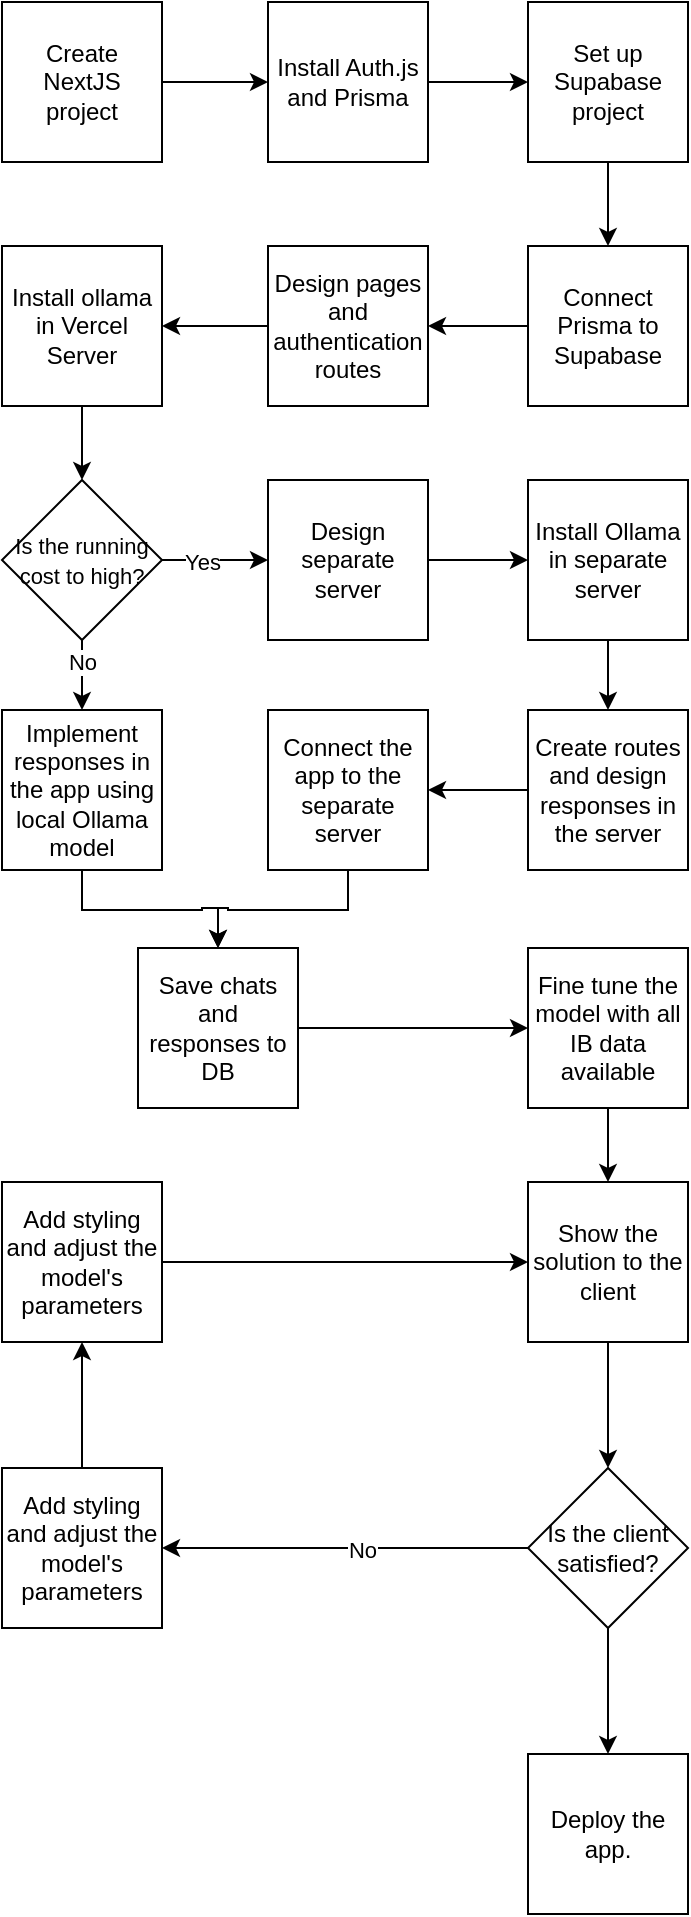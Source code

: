 <mxfile version="24.6.4" type="github">
  <diagram name="Página-1" id="_s6eomrWAcgXqnaa6Lry">
    <mxGraphModel dx="1337" dy="814" grid="1" gridSize="13" guides="1" tooltips="1" connect="1" arrows="1" fold="1" page="0" pageScale="1" pageWidth="827" pageHeight="1169" math="0" shadow="0">
      <root>
        <mxCell id="0" />
        <mxCell id="1" parent="0" />
        <mxCell id="aYcc1scDN941HToaDw6G-2" style="edgeStyle=orthogonalEdgeStyle;rounded=0;orthogonalLoop=1;jettySize=auto;html=1;" edge="1" parent="1" source="aYcc1scDN941HToaDw6G-1" target="aYcc1scDN941HToaDw6G-4">
          <mxGeometry relative="1" as="geometry">
            <mxPoint x="414" y="260" as="targetPoint" />
          </mxGeometry>
        </mxCell>
        <mxCell id="aYcc1scDN941HToaDw6G-1" value="Create NextJS project" style="whiteSpace=wrap;html=1;aspect=fixed;" vertex="1" parent="1">
          <mxGeometry x="374" y="60" width="80" height="80" as="geometry" />
        </mxCell>
        <mxCell id="aYcc1scDN941HToaDw6G-6" value="" style="edgeStyle=orthogonalEdgeStyle;rounded=0;orthogonalLoop=1;jettySize=auto;html=1;" edge="1" parent="1" source="aYcc1scDN941HToaDw6G-4" target="aYcc1scDN941HToaDw6G-5">
          <mxGeometry relative="1" as="geometry" />
        </mxCell>
        <mxCell id="aYcc1scDN941HToaDw6G-4" value="Install Auth.js and Prisma" style="whiteSpace=wrap;html=1;aspect=fixed;" vertex="1" parent="1">
          <mxGeometry x="507" y="60" width="80" height="80" as="geometry" />
        </mxCell>
        <mxCell id="aYcc1scDN941HToaDw6G-8" value="" style="edgeStyle=orthogonalEdgeStyle;rounded=0;orthogonalLoop=1;jettySize=auto;html=1;" edge="1" parent="1" source="aYcc1scDN941HToaDw6G-5" target="aYcc1scDN941HToaDw6G-7">
          <mxGeometry relative="1" as="geometry" />
        </mxCell>
        <mxCell id="aYcc1scDN941HToaDw6G-5" value="Set up Supabase project" style="whiteSpace=wrap;html=1;aspect=fixed;" vertex="1" parent="1">
          <mxGeometry x="637" y="60" width="80" height="80" as="geometry" />
        </mxCell>
        <mxCell id="aYcc1scDN941HToaDw6G-10" value="" style="edgeStyle=orthogonalEdgeStyle;rounded=0;orthogonalLoop=1;jettySize=auto;html=1;" edge="1" parent="1" source="aYcc1scDN941HToaDw6G-7" target="aYcc1scDN941HToaDw6G-9">
          <mxGeometry relative="1" as="geometry" />
        </mxCell>
        <mxCell id="aYcc1scDN941HToaDw6G-7" value="Connect Prisma to Supabase" style="whiteSpace=wrap;html=1;aspect=fixed;" vertex="1" parent="1">
          <mxGeometry x="637" y="182" width="80" height="80" as="geometry" />
        </mxCell>
        <mxCell id="aYcc1scDN941HToaDw6G-12" value="" style="edgeStyle=orthogonalEdgeStyle;rounded=0;orthogonalLoop=1;jettySize=auto;html=1;" edge="1" parent="1" source="aYcc1scDN941HToaDw6G-9" target="aYcc1scDN941HToaDw6G-11">
          <mxGeometry relative="1" as="geometry" />
        </mxCell>
        <mxCell id="aYcc1scDN941HToaDw6G-9" value="Design pages and authentication routes" style="whiteSpace=wrap;html=1;aspect=fixed;" vertex="1" parent="1">
          <mxGeometry x="507" y="182" width="80" height="80" as="geometry" />
        </mxCell>
        <mxCell id="aYcc1scDN941HToaDw6G-14" value="" style="edgeStyle=orthogonalEdgeStyle;rounded=0;orthogonalLoop=1;jettySize=auto;html=1;" edge="1" parent="1" source="aYcc1scDN941HToaDw6G-11" target="aYcc1scDN941HToaDw6G-13">
          <mxGeometry relative="1" as="geometry" />
        </mxCell>
        <mxCell id="aYcc1scDN941HToaDw6G-11" value="Install ollama in Vercel Server" style="whiteSpace=wrap;html=1;aspect=fixed;" vertex="1" parent="1">
          <mxGeometry x="374" y="182" width="80" height="80" as="geometry" />
        </mxCell>
        <mxCell id="aYcc1scDN941HToaDw6G-21" style="edgeStyle=orthogonalEdgeStyle;rounded=0;orthogonalLoop=1;jettySize=auto;html=1;entryX=0.5;entryY=0;entryDx=0;entryDy=0;" edge="1" parent="1" source="aYcc1scDN941HToaDw6G-13" target="aYcc1scDN941HToaDw6G-20">
          <mxGeometry relative="1" as="geometry" />
        </mxCell>
        <mxCell id="aYcc1scDN941HToaDw6G-22" value="No" style="edgeLabel;html=1;align=center;verticalAlign=middle;resizable=0;points=[];" vertex="1" connectable="0" parent="aYcc1scDN941HToaDw6G-21">
          <mxGeometry x="-0.503" relative="1" as="geometry">
            <mxPoint as="offset" />
          </mxGeometry>
        </mxCell>
        <mxCell id="aYcc1scDN941HToaDw6G-24" style="edgeStyle=orthogonalEdgeStyle;rounded=0;orthogonalLoop=1;jettySize=auto;html=1;exitX=1;exitY=0.5;exitDx=0;exitDy=0;" edge="1" parent="1" source="aYcc1scDN941HToaDw6G-13" target="aYcc1scDN941HToaDw6G-23">
          <mxGeometry relative="1" as="geometry" />
        </mxCell>
        <mxCell id="aYcc1scDN941HToaDw6G-25" value="Yes" style="edgeLabel;html=1;align=center;verticalAlign=middle;resizable=0;points=[];" vertex="1" connectable="0" parent="aYcc1scDN941HToaDw6G-24">
          <mxGeometry x="-0.237" y="-1" relative="1" as="geometry">
            <mxPoint as="offset" />
          </mxGeometry>
        </mxCell>
        <mxCell id="aYcc1scDN941HToaDw6G-13" value="&lt;font style=&quot;font-size: 11px;&quot;&gt;Is the running cost to high?&lt;/font&gt;" style="rhombus;whiteSpace=wrap;html=1;" vertex="1" parent="1">
          <mxGeometry x="374" y="299" width="80" height="80" as="geometry" />
        </mxCell>
        <mxCell id="aYcc1scDN941HToaDw6G-34" value="" style="edgeStyle=orthogonalEdgeStyle;rounded=0;orthogonalLoop=1;jettySize=auto;html=1;" edge="1" parent="1" source="aYcc1scDN941HToaDw6G-20" target="aYcc1scDN941HToaDw6G-33">
          <mxGeometry relative="1" as="geometry" />
        </mxCell>
        <mxCell id="aYcc1scDN941HToaDw6G-20" value="Implement responses in the app using local Ollama model" style="whiteSpace=wrap;html=1;aspect=fixed;" vertex="1" parent="1">
          <mxGeometry x="374" y="414" width="80" height="80" as="geometry" />
        </mxCell>
        <mxCell id="aYcc1scDN941HToaDw6G-27" value="" style="edgeStyle=orthogonalEdgeStyle;rounded=0;orthogonalLoop=1;jettySize=auto;html=1;" edge="1" parent="1" source="aYcc1scDN941HToaDw6G-23" target="aYcc1scDN941HToaDw6G-26">
          <mxGeometry relative="1" as="geometry" />
        </mxCell>
        <mxCell id="aYcc1scDN941HToaDw6G-23" value="Design separate server" style="whiteSpace=wrap;html=1;aspect=fixed;" vertex="1" parent="1">
          <mxGeometry x="507" y="299" width="80" height="80" as="geometry" />
        </mxCell>
        <mxCell id="aYcc1scDN941HToaDw6G-29" value="" style="edgeStyle=orthogonalEdgeStyle;rounded=0;orthogonalLoop=1;jettySize=auto;html=1;" edge="1" parent="1" source="aYcc1scDN941HToaDw6G-26" target="aYcc1scDN941HToaDw6G-28">
          <mxGeometry relative="1" as="geometry" />
        </mxCell>
        <mxCell id="aYcc1scDN941HToaDw6G-26" value="Install Ollama in separate server" style="whiteSpace=wrap;html=1;aspect=fixed;" vertex="1" parent="1">
          <mxGeometry x="637" y="299" width="80" height="80" as="geometry" />
        </mxCell>
        <mxCell id="aYcc1scDN941HToaDw6G-31" value="" style="edgeStyle=orthogonalEdgeStyle;rounded=0;orthogonalLoop=1;jettySize=auto;html=1;" edge="1" parent="1" source="aYcc1scDN941HToaDw6G-28" target="aYcc1scDN941HToaDw6G-30">
          <mxGeometry relative="1" as="geometry" />
        </mxCell>
        <mxCell id="aYcc1scDN941HToaDw6G-28" value="Create routes and design responses in the server" style="whiteSpace=wrap;html=1;aspect=fixed;" vertex="1" parent="1">
          <mxGeometry x="637" y="414" width="80" height="80" as="geometry" />
        </mxCell>
        <mxCell id="aYcc1scDN941HToaDw6G-38" style="edgeStyle=orthogonalEdgeStyle;rounded=0;orthogonalLoop=1;jettySize=auto;html=1;entryX=0.5;entryY=0;entryDx=0;entryDy=0;" edge="1" parent="1" source="aYcc1scDN941HToaDw6G-30" target="aYcc1scDN941HToaDw6G-33">
          <mxGeometry relative="1" as="geometry" />
        </mxCell>
        <mxCell id="aYcc1scDN941HToaDw6G-30" value="Connect the app to the separate server" style="whiteSpace=wrap;html=1;aspect=fixed;" vertex="1" parent="1">
          <mxGeometry x="507" y="414" width="80" height="80" as="geometry" />
        </mxCell>
        <mxCell id="aYcc1scDN941HToaDw6G-40" value="" style="edgeStyle=orthogonalEdgeStyle;rounded=0;orthogonalLoop=1;jettySize=auto;html=1;" edge="1" parent="1" source="aYcc1scDN941HToaDw6G-33" target="aYcc1scDN941HToaDw6G-39">
          <mxGeometry relative="1" as="geometry" />
        </mxCell>
        <mxCell id="aYcc1scDN941HToaDw6G-33" value="Save chats and responses to DB" style="whiteSpace=wrap;html=1;aspect=fixed;" vertex="1" parent="1">
          <mxGeometry x="442" y="533" width="80" height="80" as="geometry" />
        </mxCell>
        <mxCell id="aYcc1scDN941HToaDw6G-42" value="" style="edgeStyle=orthogonalEdgeStyle;rounded=0;orthogonalLoop=1;jettySize=auto;html=1;" edge="1" parent="1" source="aYcc1scDN941HToaDw6G-39" target="aYcc1scDN941HToaDw6G-41">
          <mxGeometry relative="1" as="geometry" />
        </mxCell>
        <mxCell id="aYcc1scDN941HToaDw6G-39" value="Fine tune the model with all IB data available" style="whiteSpace=wrap;html=1;aspect=fixed;" vertex="1" parent="1">
          <mxGeometry x="637" y="533" width="80" height="80" as="geometry" />
        </mxCell>
        <mxCell id="aYcc1scDN941HToaDw6G-56" style="edgeStyle=orthogonalEdgeStyle;rounded=0;orthogonalLoop=1;jettySize=auto;html=1;entryX=0.5;entryY=0;entryDx=0;entryDy=0;" edge="1" parent="1" source="aYcc1scDN941HToaDw6G-41" target="aYcc1scDN941HToaDw6G-43">
          <mxGeometry relative="1" as="geometry" />
        </mxCell>
        <mxCell id="aYcc1scDN941HToaDw6G-41" value="Show the solution to the client" style="whiteSpace=wrap;html=1;aspect=fixed;" vertex="1" parent="1">
          <mxGeometry x="637" y="650" width="80" height="80" as="geometry" />
        </mxCell>
        <mxCell id="aYcc1scDN941HToaDw6G-46" style="edgeStyle=orthogonalEdgeStyle;rounded=0;orthogonalLoop=1;jettySize=auto;html=1;exitX=0;exitY=0.5;exitDx=0;exitDy=0;" edge="1" parent="1" source="aYcc1scDN941HToaDw6G-43" target="aYcc1scDN941HToaDw6G-45">
          <mxGeometry relative="1" as="geometry" />
        </mxCell>
        <mxCell id="aYcc1scDN941HToaDw6G-47" value="No" style="edgeLabel;html=1;align=center;verticalAlign=middle;resizable=0;points=[];" vertex="1" connectable="0" parent="aYcc1scDN941HToaDw6G-46">
          <mxGeometry x="-0.095" y="1" relative="1" as="geometry">
            <mxPoint as="offset" />
          </mxGeometry>
        </mxCell>
        <mxCell id="aYcc1scDN941HToaDw6G-59" style="edgeStyle=orthogonalEdgeStyle;rounded=0;orthogonalLoop=1;jettySize=auto;html=1;exitX=0.5;exitY=1;exitDx=0;exitDy=0;entryX=0.5;entryY=0;entryDx=0;entryDy=0;" edge="1" parent="1" source="aYcc1scDN941HToaDw6G-43" target="aYcc1scDN941HToaDw6G-58">
          <mxGeometry relative="1" as="geometry" />
        </mxCell>
        <mxCell id="aYcc1scDN941HToaDw6G-43" value="Is the client satisfied?" style="rhombus;whiteSpace=wrap;html=1;" vertex="1" parent="1">
          <mxGeometry x="637" y="793" width="80" height="80" as="geometry" />
        </mxCell>
        <mxCell id="aYcc1scDN941HToaDw6G-49" value="" style="edgeStyle=orthogonalEdgeStyle;rounded=0;orthogonalLoop=1;jettySize=auto;html=1;" edge="1" parent="1" source="aYcc1scDN941HToaDw6G-45" target="aYcc1scDN941HToaDw6G-48">
          <mxGeometry relative="1" as="geometry" />
        </mxCell>
        <mxCell id="aYcc1scDN941HToaDw6G-45" value="Add styling and adjust the model&#39;s parameters" style="whiteSpace=wrap;html=1;aspect=fixed;" vertex="1" parent="1">
          <mxGeometry x="374" y="793" width="80" height="80" as="geometry" />
        </mxCell>
        <mxCell id="aYcc1scDN941HToaDw6G-54" style="edgeStyle=orthogonalEdgeStyle;rounded=0;orthogonalLoop=1;jettySize=auto;html=1;entryX=0;entryY=0.5;entryDx=0;entryDy=0;" edge="1" parent="1" source="aYcc1scDN941HToaDw6G-48" target="aYcc1scDN941HToaDw6G-41">
          <mxGeometry relative="1" as="geometry" />
        </mxCell>
        <mxCell id="aYcc1scDN941HToaDw6G-48" value="Add styling and adjust the model&#39;s parameters" style="whiteSpace=wrap;html=1;aspect=fixed;" vertex="1" parent="1">
          <mxGeometry x="374" y="650" width="80" height="80" as="geometry" />
        </mxCell>
        <mxCell id="aYcc1scDN941HToaDw6G-58" value="Deploy the app." style="whiteSpace=wrap;html=1;aspect=fixed;" vertex="1" parent="1">
          <mxGeometry x="637" y="936" width="80" height="80" as="geometry" />
        </mxCell>
      </root>
    </mxGraphModel>
  </diagram>
</mxfile>
